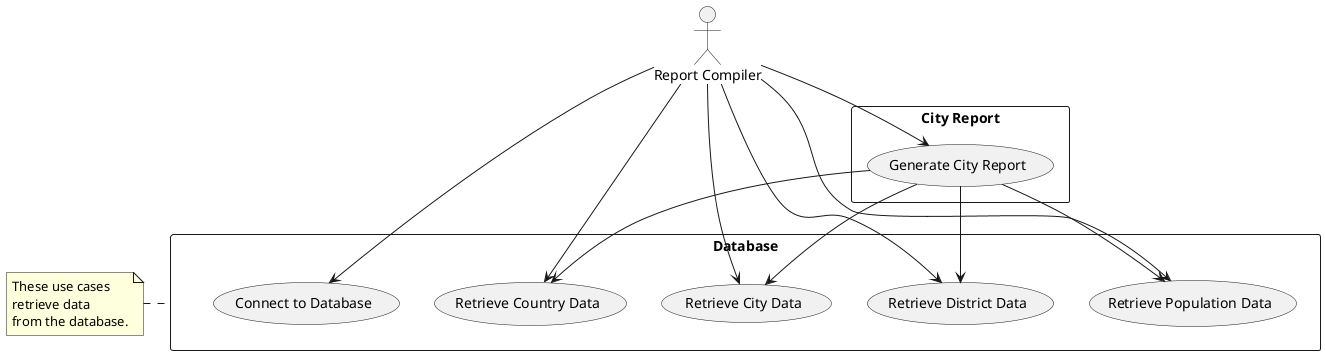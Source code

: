 @startuml

actor "Report Compiler" as Compiler

rectangle Database {
    usecase "Connect to Database" as ConnectDatabase
    usecase "Retrieve Population Data" as RetrievePopulationData
    usecase "Retrieve Country Data" as RetrieveCountryData
    usecase "Retrieve City Data" as RetrieveCityData
    usecase "Retrieve District Data" as RetrieveDistrictData
}

rectangle "City Report" {
    usecase "Generate City Report" as GenerateCityReport
}

Compiler --> ConnectDatabase
Compiler --> RetrievePopulationData
Compiler --> RetrieveCountryData
Compiler --> RetrieveCityData
Compiler --> RetrieveDistrictData
Compiler --> GenerateCityReport

GenerateCityReport --> RetrievePopulationData
GenerateCityReport --> RetrieveCountryData
GenerateCityReport --> RetrieveCityData
GenerateCityReport --> RetrieveDistrictData

note left of Database : These use cases\nretrieve data\nfrom the database.
@enduml


